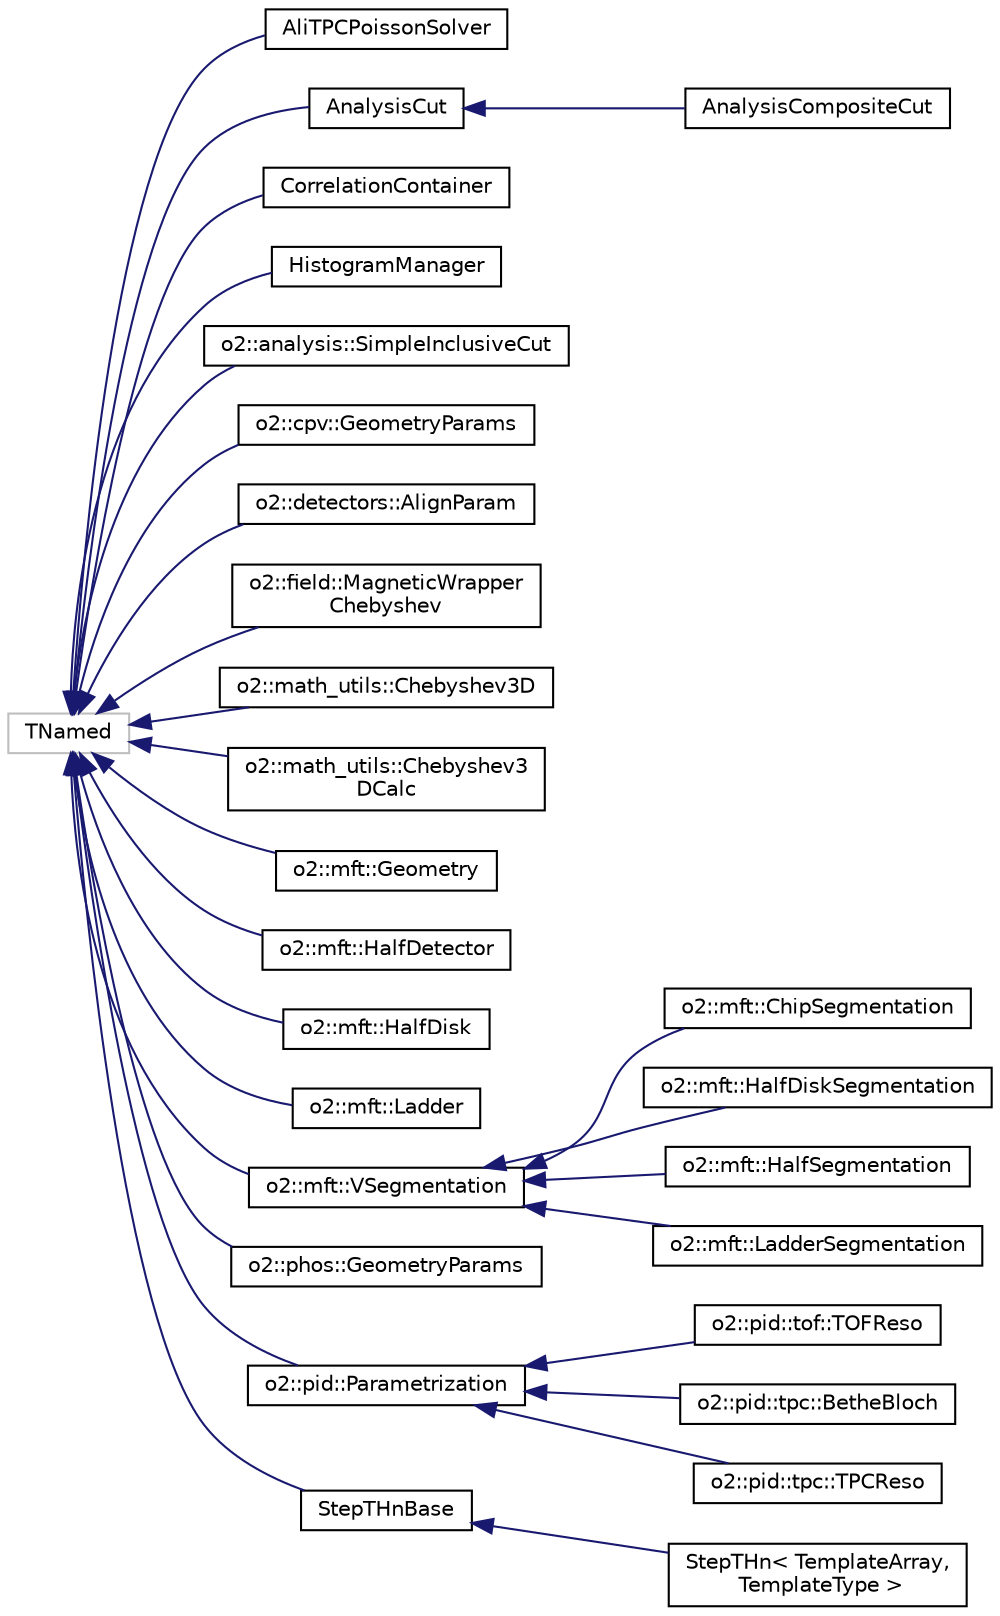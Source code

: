 digraph "Graphical Class Hierarchy"
{
 // INTERACTIVE_SVG=YES
  bgcolor="transparent";
  edge [fontname="Helvetica",fontsize="10",labelfontname="Helvetica",labelfontsize="10"];
  node [fontname="Helvetica",fontsize="10",shape=record];
  rankdir="LR";
  Node3156 [label="TNamed",height=0.2,width=0.4,color="grey75"];
  Node3156 -> Node0 [dir="back",color="midnightblue",fontsize="10",style="solid",fontname="Helvetica"];
  Node0 [label="AliTPCPoissonSolver",height=0.2,width=0.4,color="black",URL="$dc/def/classAliTPCPoissonSolver.html"];
  Node3156 -> Node3158 [dir="back",color="midnightblue",fontsize="10",style="solid",fontname="Helvetica"];
  Node3158 [label="AnalysisCut",height=0.2,width=0.4,color="black",URL="$de/df4/classAnalysisCut.html"];
  Node3158 -> Node3159 [dir="back",color="midnightblue",fontsize="10",style="solid",fontname="Helvetica"];
  Node3159 [label="AnalysisCompositeCut",height=0.2,width=0.4,color="black",URL="$db/d7a/classAnalysisCompositeCut.html"];
  Node3156 -> Node3160 [dir="back",color="midnightblue",fontsize="10",style="solid",fontname="Helvetica"];
  Node3160 [label="CorrelationContainer",height=0.2,width=0.4,color="black",URL="$d8/d8f/classCorrelationContainer.html"];
  Node3156 -> Node3161 [dir="back",color="midnightblue",fontsize="10",style="solid",fontname="Helvetica"];
  Node3161 [label="HistogramManager",height=0.2,width=0.4,color="black",URL="$d7/d2c/classHistogramManager.html"];
  Node3156 -> Node3162 [dir="back",color="midnightblue",fontsize="10",style="solid",fontname="Helvetica"];
  Node3162 [label="o2::analysis::SimpleInclusiveCut",height=0.2,width=0.4,color="black",URL="$db/dee/classo2_1_1analysis_1_1SimpleInclusiveCut.html"];
  Node3156 -> Node3163 [dir="back",color="midnightblue",fontsize="10",style="solid",fontname="Helvetica"];
  Node3163 [label="o2::cpv::GeometryParams",height=0.2,width=0.4,color="black",URL="$d2/d97/classo2_1_1cpv_1_1GeometryParams.html"];
  Node3156 -> Node3164 [dir="back",color="midnightblue",fontsize="10",style="solid",fontname="Helvetica"];
  Node3164 [label="o2::detectors::AlignParam",height=0.2,width=0.4,color="black",URL="$dc/d50/classo2_1_1detectors_1_1AlignParam.html"];
  Node3156 -> Node3165 [dir="back",color="midnightblue",fontsize="10",style="solid",fontname="Helvetica"];
  Node3165 [label="o2::field::MagneticWrapper\lChebyshev",height=0.2,width=0.4,color="black",URL="$db/d53/classo2_1_1field_1_1MagneticWrapperChebyshev.html"];
  Node3156 -> Node3166 [dir="back",color="midnightblue",fontsize="10",style="solid",fontname="Helvetica"];
  Node3166 [label="o2::math_utils::Chebyshev3D",height=0.2,width=0.4,color="black",URL="$da/dd1/classo2_1_1math__utils_1_1Chebyshev3D.html"];
  Node3156 -> Node3167 [dir="back",color="midnightblue",fontsize="10",style="solid",fontname="Helvetica"];
  Node3167 [label="o2::math_utils::Chebyshev3\lDCalc",height=0.2,width=0.4,color="black",URL="$df/d49/classo2_1_1math__utils_1_1Chebyshev3DCalc.html"];
  Node3156 -> Node3168 [dir="back",color="midnightblue",fontsize="10",style="solid",fontname="Helvetica"];
  Node3168 [label="o2::mft::Geometry",height=0.2,width=0.4,color="black",URL="$d8/db1/classo2_1_1mft_1_1Geometry.html"];
  Node3156 -> Node3169 [dir="back",color="midnightblue",fontsize="10",style="solid",fontname="Helvetica"];
  Node3169 [label="o2::mft::HalfDetector",height=0.2,width=0.4,color="black",URL="$d6/daf/classo2_1_1mft_1_1HalfDetector.html"];
  Node3156 -> Node3170 [dir="back",color="midnightblue",fontsize="10",style="solid",fontname="Helvetica"];
  Node3170 [label="o2::mft::HalfDisk",height=0.2,width=0.4,color="black",URL="$d6/d53/classo2_1_1mft_1_1HalfDisk.html"];
  Node3156 -> Node3171 [dir="back",color="midnightblue",fontsize="10",style="solid",fontname="Helvetica"];
  Node3171 [label="o2::mft::Ladder",height=0.2,width=0.4,color="black",URL="$d6/d35/classo2_1_1mft_1_1Ladder.html"];
  Node3156 -> Node3172 [dir="back",color="midnightblue",fontsize="10",style="solid",fontname="Helvetica"];
  Node3172 [label="o2::mft::VSegmentation",height=0.2,width=0.4,color="black",URL="$d5/db8/classo2_1_1mft_1_1VSegmentation.html"];
  Node3172 -> Node3173 [dir="back",color="midnightblue",fontsize="10",style="solid",fontname="Helvetica"];
  Node3173 [label="o2::mft::ChipSegmentation",height=0.2,width=0.4,color="black",URL="$d1/d8e/classo2_1_1mft_1_1ChipSegmentation.html"];
  Node3172 -> Node3174 [dir="back",color="midnightblue",fontsize="10",style="solid",fontname="Helvetica"];
  Node3174 [label="o2::mft::HalfDiskSegmentation",height=0.2,width=0.4,color="black",URL="$d2/ddf/classo2_1_1mft_1_1HalfDiskSegmentation.html"];
  Node3172 -> Node3175 [dir="back",color="midnightblue",fontsize="10",style="solid",fontname="Helvetica"];
  Node3175 [label="o2::mft::HalfSegmentation",height=0.2,width=0.4,color="black",URL="$d2/da0/classo2_1_1mft_1_1HalfSegmentation.html"];
  Node3172 -> Node3176 [dir="back",color="midnightblue",fontsize="10",style="solid",fontname="Helvetica"];
  Node3176 [label="o2::mft::LadderSegmentation",height=0.2,width=0.4,color="black",URL="$df/dc2/classo2_1_1mft_1_1LadderSegmentation.html"];
  Node3156 -> Node3177 [dir="back",color="midnightblue",fontsize="10",style="solid",fontname="Helvetica"];
  Node3177 [label="o2::phos::GeometryParams",height=0.2,width=0.4,color="black",URL="$d4/d4b/classo2_1_1phos_1_1GeometryParams.html"];
  Node3156 -> Node3178 [dir="back",color="midnightblue",fontsize="10",style="solid",fontname="Helvetica"];
  Node3178 [label="o2::pid::Parametrization",height=0.2,width=0.4,color="black",URL="$de/dbd/classo2_1_1pid_1_1Parametrization.html",tooltip="Class to handle the parameters and the parametrization of a given detector response. "];
  Node3178 -> Node3179 [dir="back",color="midnightblue",fontsize="10",style="solid",fontname="Helvetica"];
  Node3179 [label="o2::pid::tof::TOFReso",height=0.2,width=0.4,color="black",URL="$df/d86/classo2_1_1pid_1_1tof_1_1TOFReso.html"];
  Node3178 -> Node3180 [dir="back",color="midnightblue",fontsize="10",style="solid",fontname="Helvetica"];
  Node3180 [label="o2::pid::tpc::BetheBloch",height=0.2,width=0.4,color="black",URL="$d1/d03/classo2_1_1pid_1_1tpc_1_1BetheBloch.html"];
  Node3178 -> Node3181 [dir="back",color="midnightblue",fontsize="10",style="solid",fontname="Helvetica"];
  Node3181 [label="o2::pid::tpc::TPCReso",height=0.2,width=0.4,color="black",URL="$d9/d25/classo2_1_1pid_1_1tpc_1_1TPCReso.html"];
  Node3156 -> Node3182 [dir="back",color="midnightblue",fontsize="10",style="solid",fontname="Helvetica"];
  Node3182 [label="StepTHnBase",height=0.2,width=0.4,color="black",URL="$d2/d46/classStepTHnBase.html"];
  Node3182 -> Node3183 [dir="back",color="midnightblue",fontsize="10",style="solid",fontname="Helvetica"];
  Node3183 [label="StepTHn\< TemplateArray,\l TemplateType \>",height=0.2,width=0.4,color="black",URL="$d7/ddd/classStepTHn.html"];
}
